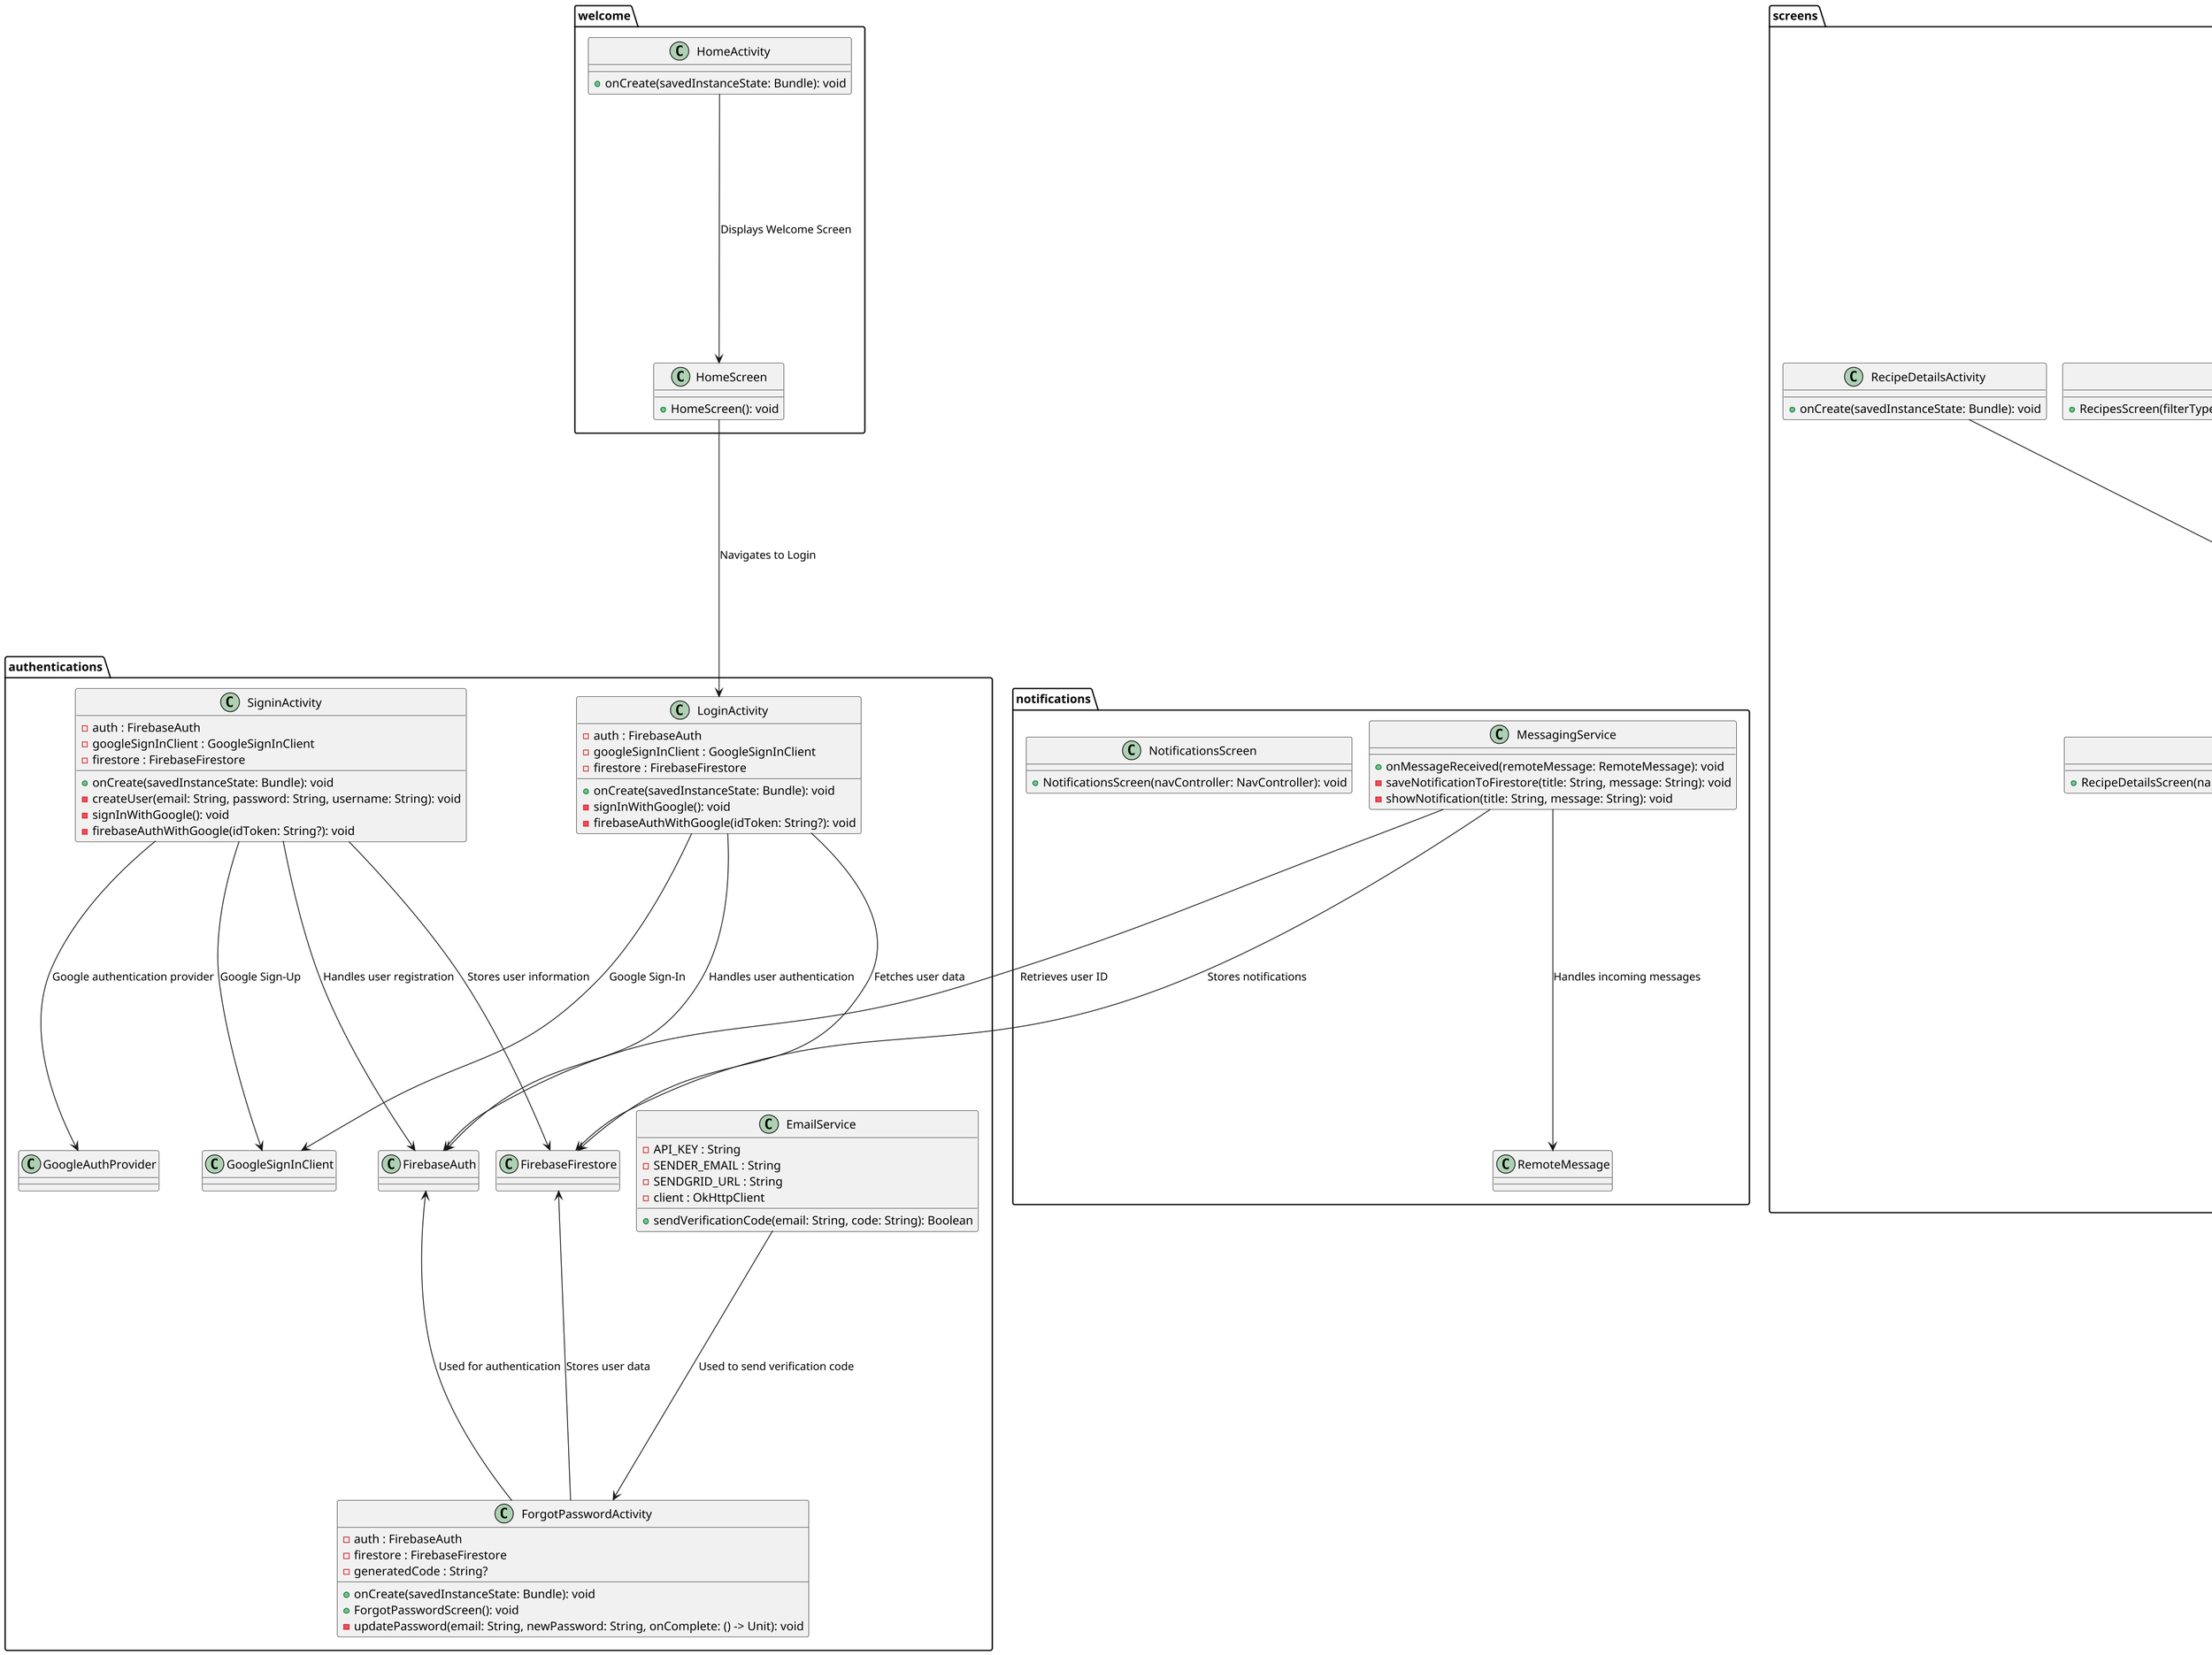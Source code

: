 @startuml
'https://plantuml.com/class-diagram
skinparam dpi 150
skinparam nodesep 20
skinparam ranksep 300

package authentications {

    class EmailService {
        - API_KEY : String
        - SENDER_EMAIL : String
        - SENDGRID_URL : String
        - client : OkHttpClient
        + sendVerificationCode(email: String, code: String): Boolean
    }

    class ForgotPasswordActivity {
        - auth : FirebaseAuth
        - firestore : FirebaseFirestore
        - generatedCode : String?
        + onCreate(savedInstanceState: Bundle): void
        + ForgotPasswordScreen(): void
        - updatePassword(email: String, newPassword: String, onComplete: () -> Unit): void
    }

    class LoginActivity {
        - auth : FirebaseAuth
        - googleSignInClient : GoogleSignInClient
        - firestore : FirebaseFirestore
        + onCreate(savedInstanceState: Bundle): void
        - signInWithGoogle(): void
        - firebaseAuthWithGoogle(idToken: String?): void
    }

    class SigninActivity {
        - auth : FirebaseAuth
        - googleSignInClient : GoogleSignInClient
        - firestore : FirebaseFirestore
        + onCreate(savedInstanceState: Bundle): void
        - createUser(email: String, password: String, username: String): void
        - signInWithGoogle(): void
        - firebaseAuthWithGoogle(idToken: String?): void
    }

    class FirebaseAuth {
    }

    class FirebaseFirestore {
    }

    class GoogleSignInClient {
    }

    class GoogleAuthProvider {
    }

    EmailService --> ForgotPasswordActivity : "Used to send verification code"
    FirebaseAuth <-- ForgotPasswordActivity : "Used for authentication"
    FirebaseFirestore <-- ForgotPasswordActivity : "Stores user data"

    LoginActivity --> FirebaseAuth : "Handles user authentication"
    LoginActivity --> FirebaseFirestore : "Fetches user data"
    LoginActivity --> GoogleSignInClient : "Google Sign-In"

    SigninActivity --> FirebaseAuth : "Handles user registration"
    SigninActivity --> FirebaseFirestore : "Stores user information"
    SigninActivity --> GoogleSignInClient : "Google Sign-Up"
    SigninActivity --> GoogleAuthProvider : "Google authentication provider"
}

package components {
    class BottomNavigationBar {
        + BottomNavigationBar(navController: NavHostController): void
    }

    class NavHostController {
    }

    BottomNavigationBar --> NavHostController : "Manages navigation"
}

package navigation {
    class AppNavigationActivity {
        + AppNavigationActivity(navController: NavHostController): void
    }

    class NavHostController {
    }

    class NavHost {
    }

    class NavGraph {
    }

    class HomeScreen {
    }

    class RecipesScreen {
    }

    class RecipeDetailsScreen {
    }

    class ProfileScreen {
    }

    class NotificationsScreen {
    }

    class StatisticsScreen {
    }

    class IngredientsScreen {
    }

    class CookingScreen {
    }

    class CookingTimerScreen {
    }

    AppNavigationActivity --> NavHostController : "Handles navigation"
    AppNavigationActivity --> NavHost : "Contains navigation graph"
    AppNavigationActivity --> HomeScreen : "Navigates to"
    AppNavigationActivity --> RecipesScreen : "Navigates to"
    AppNavigationActivity --> RecipeDetailsScreen : "Navigates to"
    AppNavigationActivity --> ProfileScreen : "Navigates to"
    AppNavigationActivity --> NotificationsScreen : "Navigates to"
    AppNavigationActivity --> StatisticsScreen : "Navigates to"
    AppNavigationActivity --> IngredientsScreen : "Navigates to"
    AppNavigationActivity --> CookingScreen : "Navigates to"
    AppNavigationActivity --> CookingTimerScreen : "Navigates to"
}

package notifications {
    class MessagingService {
        + onMessageReceived(remoteMessage: RemoteMessage): void
        - saveNotificationToFirestore(title: String, message: String): void
        - showNotification(title: String, message: String): void
    }

    class NotificationsScreen {
        + NotificationsScreen(navController: NavController): void
    }

    class RemoteMessage {
    }

    MessagingService --> FirebaseFirestore : "Stores notifications"
    MessagingService --> FirebaseAuth : "Retrieves user ID"
    MessagingService --> RemoteMessage : "Handles incoming messages"
}

package screens {
    class CookingActivity {
        + onCreate(savedInstanceState: Bundle): void
    }

    class CookingScreen {
        + CookingScreen(navController: NavController, selectedIngredients: List<String>, onBack: () -> Unit): void
    }

    class CookingTimerScreen {
        + CookingTimerScreen(navController: NavController, recipeName: String, preparationTime: String, steps: List<String>): void
    }

    class HomeScreen {
        + HomeScreen(onCategorySelected: (String) -> Unit, onMealSelected: (String) -> Unit, onNavigateToProfile: () -> Unit, navController: NavController): void
    }

    class IngredientsActivity {
        + onCreate(savedInstanceState: Bundle): void
    }

    class IngredientsScreen {
        + IngredientsScreen(navController: NavController, onNavigateToProfile: () -> Unit): void
    }

    class MainActivity {
        + onCreate(savedInstanceState: Bundle): void
    }

    class ProfileScreen {
        + ProfileScreen(onNavigateTo: (String) -> Unit): void
    }

    class RecipeDetailsActivity {
        + onCreate(savedInstanceState: Bundle): void
    }

    class RecipeDetailsScreen {
        + RecipeDetailsScreen(name: String, category: String, meal: String, imageUrl: String, preparationTime: String, difficulty: String, calories: String, ingredients: List<String>, steps: List<String>, onBack: () -> Unit): void
    }

    class RecipesActivity {
        + onCreate(savedInstanceState: Bundle): void
    }

    class RecipesScreen {
        + RecipesScreen(filterType: String, filterValue: String, username: String, profileImageUrl: String, navController: NavController, onNavigateToProfile: () -> Unit, onBack: () -> Unit, onRecipeClick: (Recipe) -> Unit): void
    }

    class StatisticsScreen {
        + StatisticsScreen(): void
    }

    CookingActivity --> CookingScreen : "Displays Cooking Screen"
    CookingScreen --> CookingTimerScreen : "Starts Cooking Timer"

    HomeScreen --> ProfileScreen : "Navigates to"
    HomeScreen --> IngredientsScreen : "Navigates to"

    IngredientsActivity --> IngredientsScreen : "Displays Ingredients"
    IngredientsScreen --> CookingScreen : "Navigates to"

    MainActivity --> AppNavigationActivity : "Handles Navigation"
    MainActivity --> BottomNavigationBar : "Displays Bottom Navigation"

    ProfileScreen --> RecipeDetailsScreen : "Shows user recipes"
    ProfileScreen --> StatisticsScreen : "Shows user stats"

    RecipeDetailsActivity --> RecipeDetailsScreen : "Displays Recipe Details"
    RecipesActivity --> RecipesScreen : "Displays Recipes List"
    RecipesScreen --> RecipeDetailsScreen : "Navigates to"

    StatisticsScreen --> ProfileScreen : "User Statistics"
}

package welcome {
    class HomeActivity {
        + onCreate(savedInstanceState: Bundle): void
    }

    class HomeScreen {
        + HomeScreen(): void
    }

    HomeActivity --> HomeScreen : "Displays Welcome Screen"
    HomeScreen --> LoginActivity : "Navigates to Login"
}
@enduml